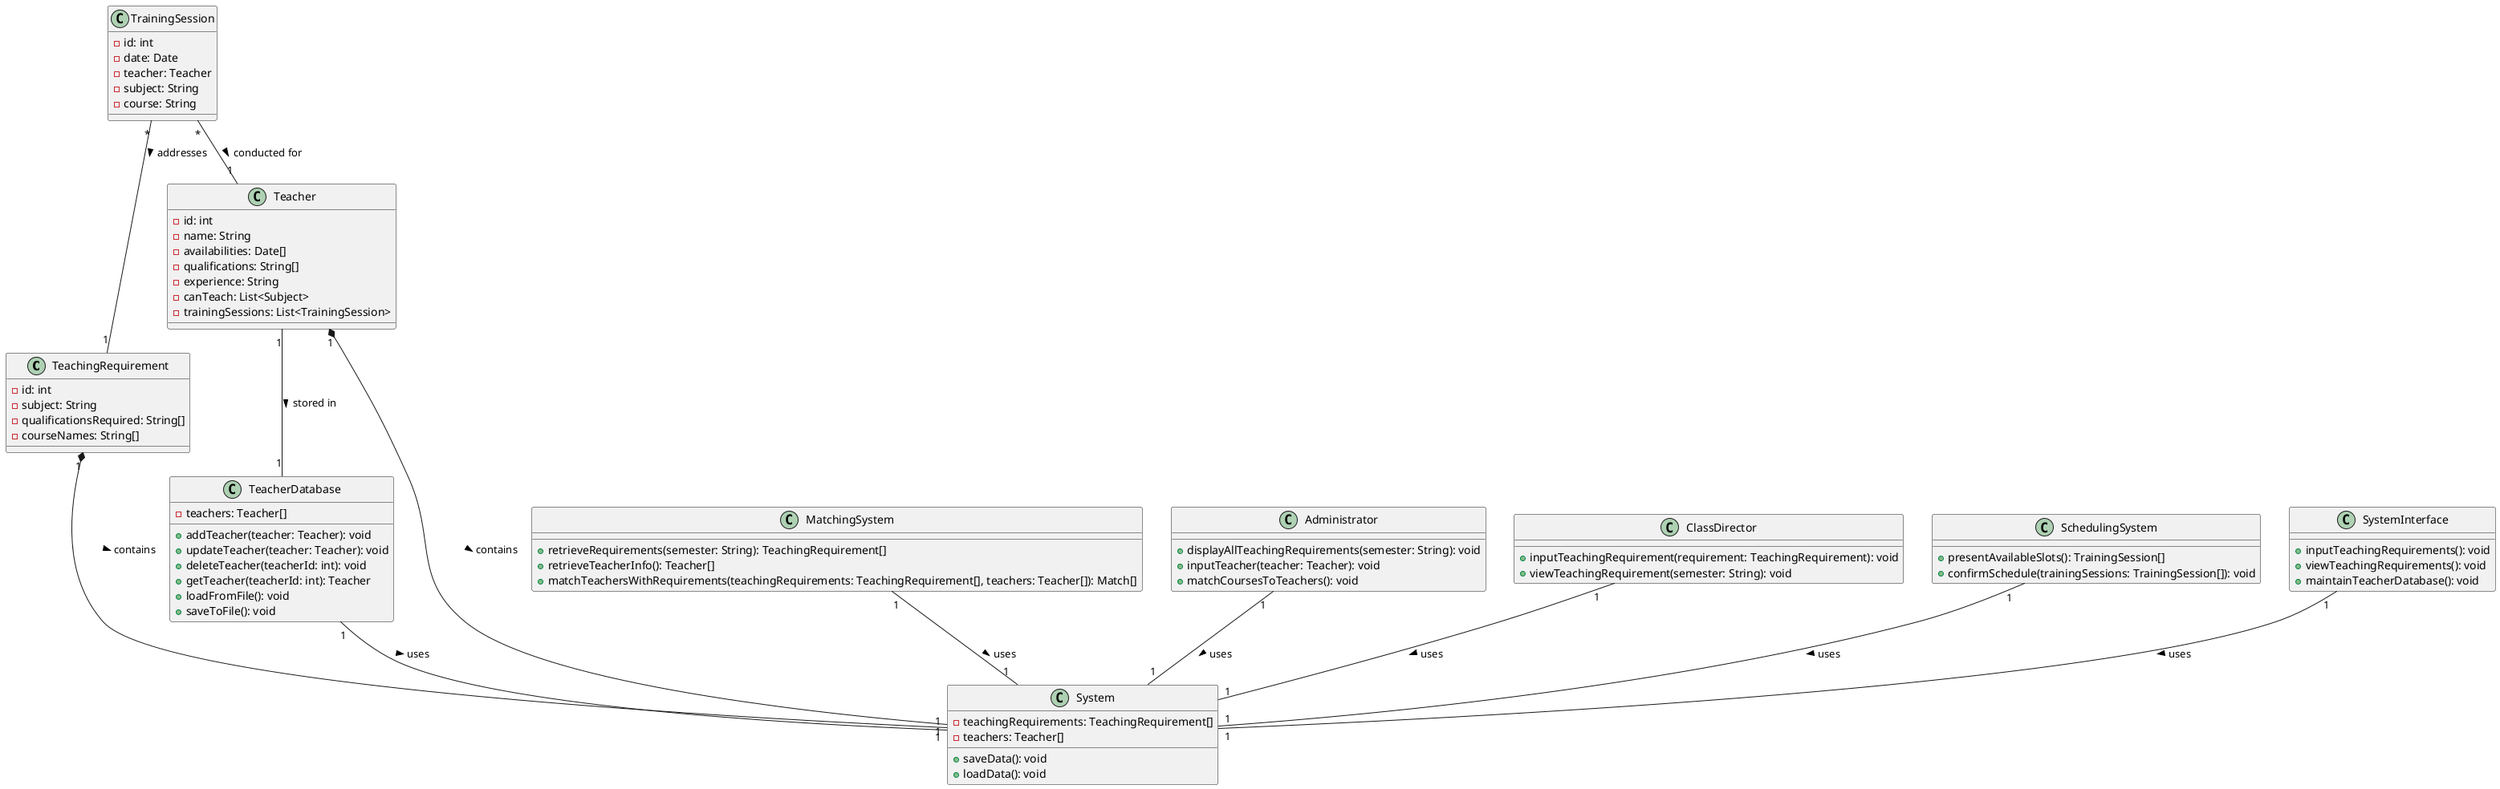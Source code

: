 @startuml

class TeachingRequirement {
    - id: int
    - subject: String
    - qualificationsRequired: String[]
    - courseNames: String[]
}

class Teacher {
    - id: int
    - name: String
    - availabilities: Date[]
    - qualifications: String[]
    - experience: String
    - canTeach: List<Subject>
    - trainingSessions: List<TrainingSession>
}

class TeacherDatabase {
    - teachers: Teacher[]
    + addTeacher(teacher: Teacher): void
    + updateTeacher(teacher: Teacher): void
    + deleteTeacher(teacherId: int): void
    + getTeacher(teacherId: int): Teacher
    + loadFromFile(): void
    + saveToFile(): void
}

class MatchingSystem {
    + retrieveRequirements(semester: String): TeachingRequirement[]
    + retrieveTeacherInfo(): Teacher[]
    + matchTeachersWithRequirements(teachingRequirements: TeachingRequirement[], teachers: Teacher[]): Match[]
}

class Administrator {
    + displayAllTeachingRequirements(semester: String): void
    + inputTeacher(teacher: Teacher): void
    + matchCoursesToTeachers(): void
}

class ClassDirector {
    + inputTeachingRequirement(requirement: TeachingRequirement): void
    + viewTeachingRequirement(semester: String): void
}

class SchedulingSystem {
    + presentAvailableSlots(): TrainingSession[]
    + confirmSchedule(trainingSessions: TrainingSession[]): void
}

class TrainingSession {
    - id: int
    - date: Date
    - teacher: Teacher
    - subject: String
    - course: String
}

class SystemInterface {
    + inputTeachingRequirements(): void
    + viewTeachingRequirements(): void
    + maintainTeacherDatabase(): void
}

class System {
    - teachingRequirements: TeachingRequirement[]
    - teachers: Teacher[]
    + saveData(): void
    + loadData(): void
}

TeachingRequirement "1" *-- "1" System : contains >
Teacher "1" *-- "1" System : contains >
Teacher "1" -- "1" TeacherDatabase : stored in >
SystemInterface "1" -- "1" System : uses >
MatchingSystem "1" -- "1" System : uses >
SchedulingSystem "1" -- "1" System : uses >
Administrator "1" -- "1" System : uses >
ClassDirector "1" -- "1" System : uses >
TeacherDatabase "1" -- "1" System : uses >
TrainingSession "*" -- "1" Teacher : conducted for >
TrainingSession "*" -- "1" TeachingRequirement : addresses >

@enduml
